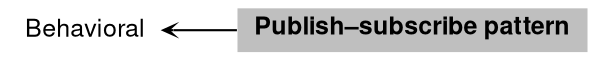 digraph "Publish–subscribe pattern"
{
 // LATEX_PDF_SIZE
  bgcolor="transparent";
  edge [fontname="Helvetica,Arial,sans-serif",fontsize=15,labelfontsize=15 arrowhead=open arrowtail=open arrowsize=0.5];
  node [fontname="Helvetica,Arial,sans-serif",fontsize=15,fontsize=12 shape=plaintext];
  rankdir=LR;
  Node2 [label="Behavioral",height=0.2,width=0.4,color="black",URL="$group__BP.html",tooltip="Behavioral patterns"];
  Node1 [label=<<b>Publish–subscribe pattern</b>>,height=0.2,width=0.4,color="black", fillcolor="grey75", style="filled", fontcolor="black",tooltip="Publish–subscribe pattern"];
  Node2->Node1 [shape=plaintext, dir="back", style="solid"];
}
